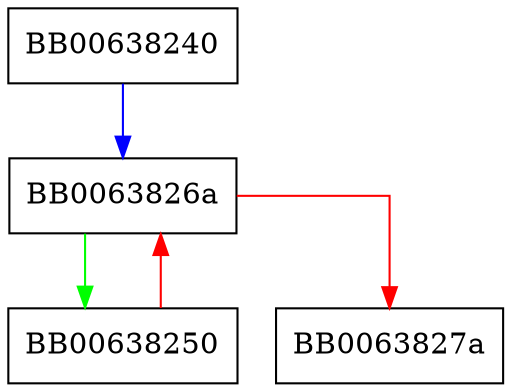 digraph rsa_ossl_finish {
  node [shape="box"];
  graph [splines=ortho];
  BB00638240 -> BB0063826a [color="blue"];
  BB00638250 -> BB0063826a [color="red"];
  BB0063826a -> BB00638250 [color="green"];
  BB0063826a -> BB0063827a [color="red"];
}